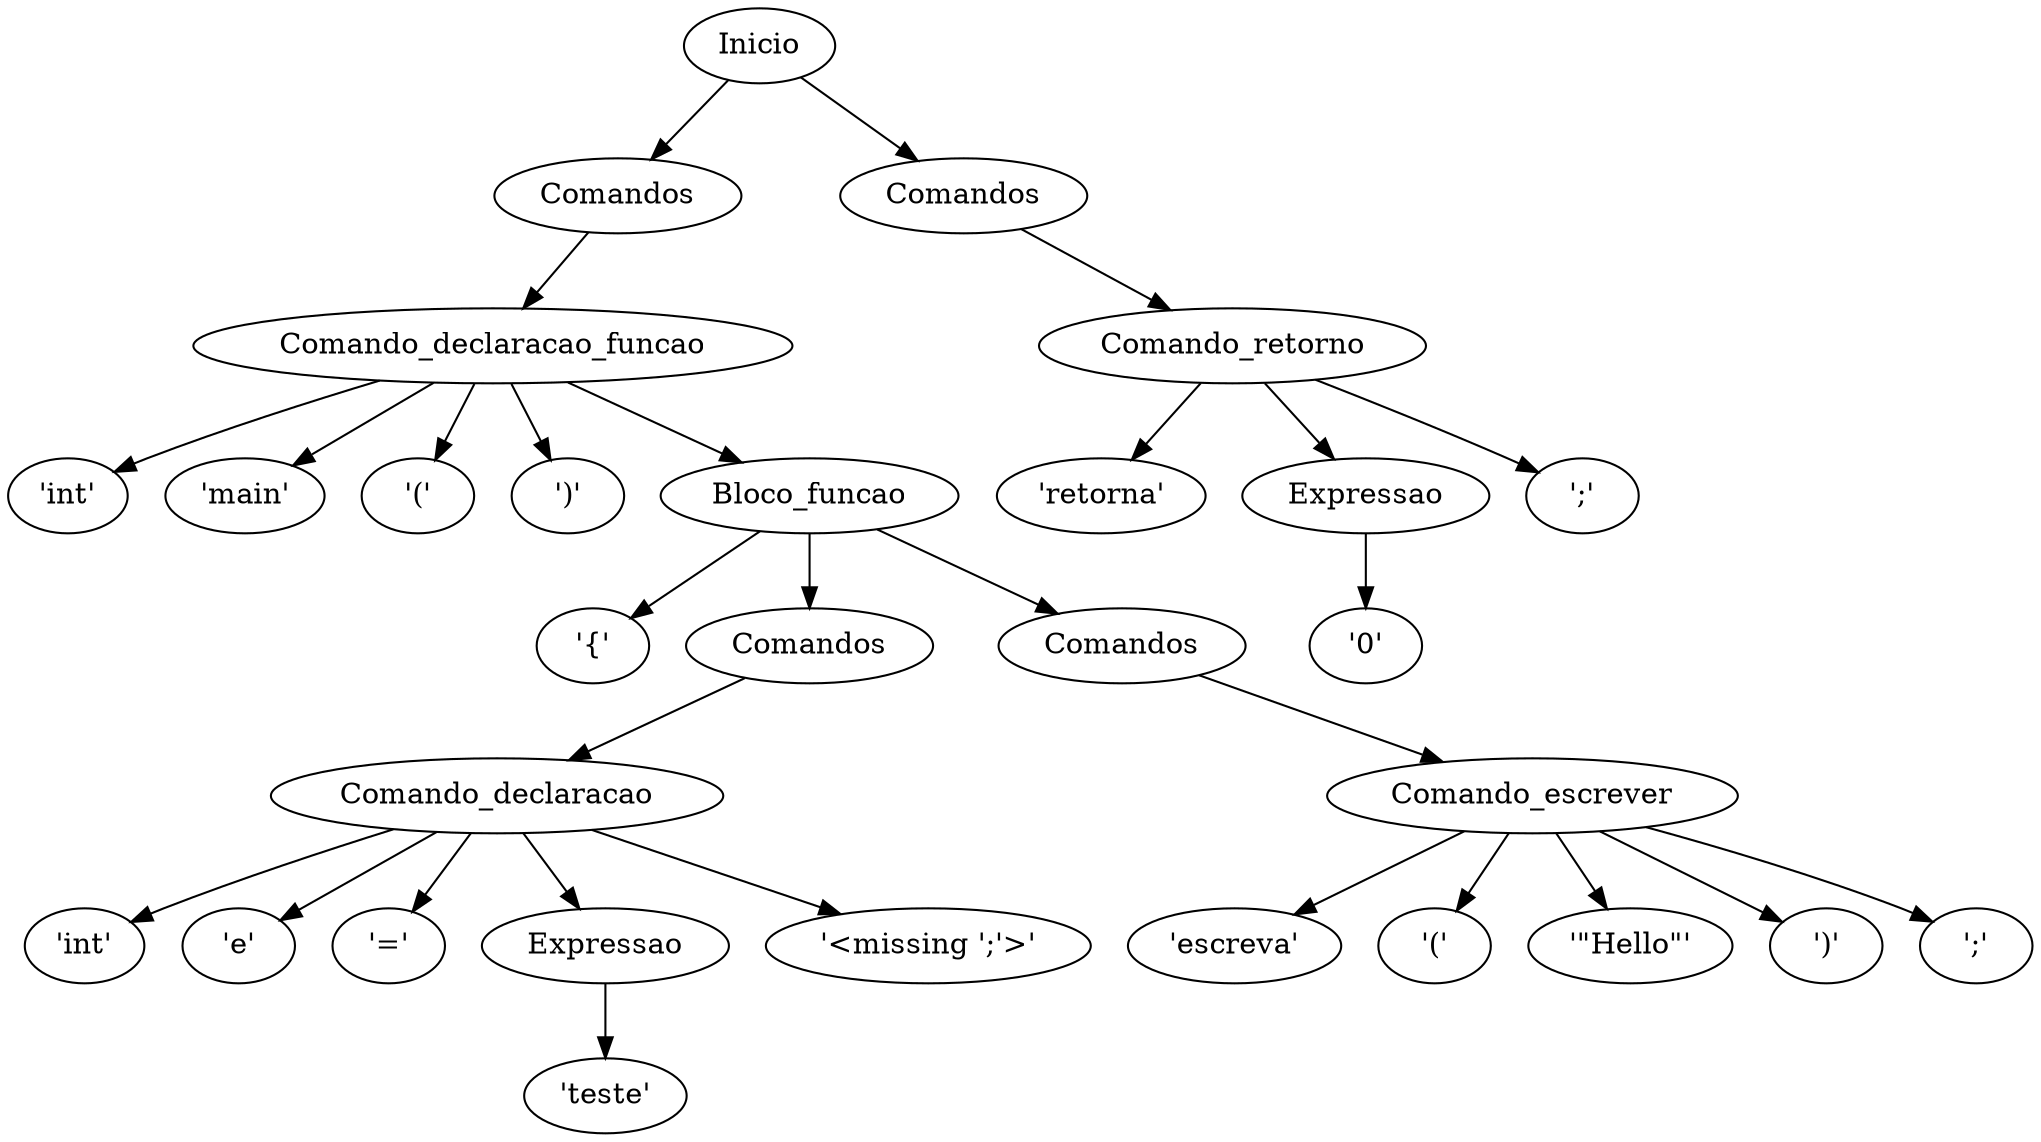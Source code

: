 digraph AST {
n0 [label="Inicio"];
n1 [label="Comandos"];
n2 [label="Comando_declaracao_funcao"];
n3 [label="'int'"];
n2 -> n3;
n4 [label="'main'"];
n2 -> n4;
n5 [label="'('"];
n2 -> n5;
n6 [label="')'"];
n2 -> n6;
n7 [label="Bloco_funcao"];
n8 [label="'{'"];
n7 -> n8;
n9 [label="Comandos"];
n10 [label="Comando_declaracao"];
n11 [label="'int'"];
n10 -> n11;
n12 [label="'e'"];
n10 -> n12;
n13 [label="'='"];
n10 -> n13;
n14 [label="Expressao"];
n15 [label="'teste'"];
n14 -> n15;
n10 -> n14;
n16 [label="'<missing ';'>'"];
n10 -> n16;
n9 -> n10;
n7 -> n9;
n17 [label="Comandos"];
n18 [label="Comando_escrever"];
n19 [label="'escreva'"];
n18 -> n19;
n20 [label="'('"];
n18 -> n20;
n21 [label="'\"Hello\"'"];
n18 -> n21;
n22 [label="')'"];
n18 -> n22;
n23 [label="';'"];
n18 -> n23;
n17 -> n18;
n7 -> n17;
n2 -> n7;
n1 -> n2;
n0 -> n1;
n24 [label="Comandos"];
n25 [label="Comando_retorno"];
n26 [label="'retorna'"];
n25 -> n26;
n27 [label="Expressao"];
n28 [label="'0'"];
n27 -> n28;
n25 -> n27;
n29 [label="';'"];
n25 -> n29;
n24 -> n25;
n0 -> n24;
}